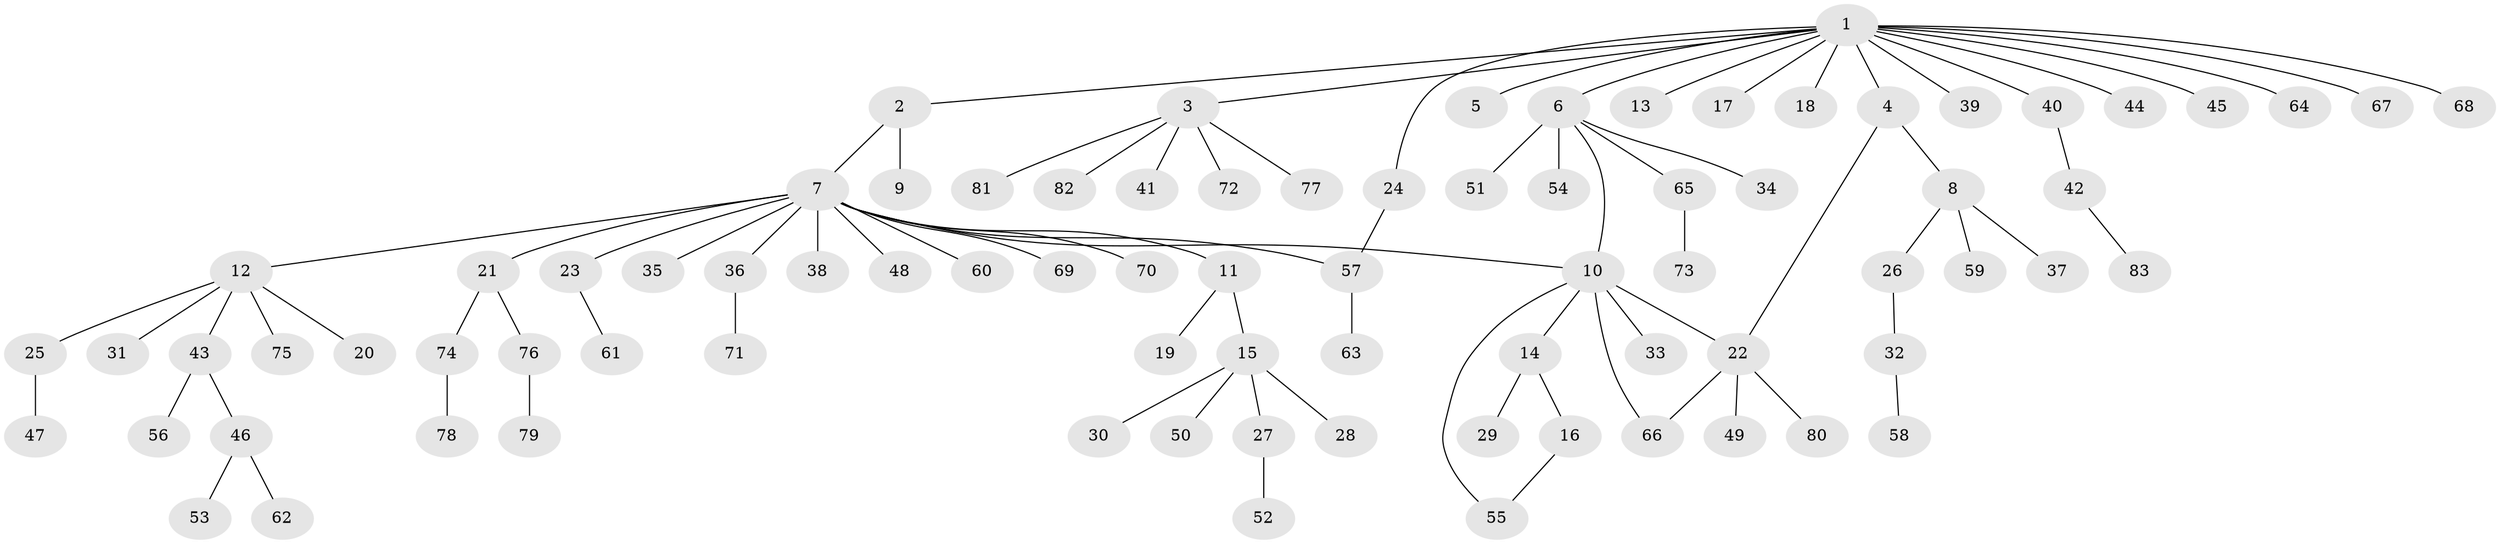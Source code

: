 // coarse degree distribution, {16: 0.02040816326530612, 3: 0.061224489795918366, 6: 0.04081632653061224, 1: 0.7142857142857143, 14: 0.02040816326530612, 4: 0.04081632653061224, 2: 0.10204081632653061}
// Generated by graph-tools (version 1.1) at 2025/18/03/04/25 18:18:13]
// undirected, 83 vertices, 87 edges
graph export_dot {
graph [start="1"]
  node [color=gray90,style=filled];
  1;
  2;
  3;
  4;
  5;
  6;
  7;
  8;
  9;
  10;
  11;
  12;
  13;
  14;
  15;
  16;
  17;
  18;
  19;
  20;
  21;
  22;
  23;
  24;
  25;
  26;
  27;
  28;
  29;
  30;
  31;
  32;
  33;
  34;
  35;
  36;
  37;
  38;
  39;
  40;
  41;
  42;
  43;
  44;
  45;
  46;
  47;
  48;
  49;
  50;
  51;
  52;
  53;
  54;
  55;
  56;
  57;
  58;
  59;
  60;
  61;
  62;
  63;
  64;
  65;
  66;
  67;
  68;
  69;
  70;
  71;
  72;
  73;
  74;
  75;
  76;
  77;
  78;
  79;
  80;
  81;
  82;
  83;
  1 -- 2;
  1 -- 3;
  1 -- 4;
  1 -- 5;
  1 -- 6;
  1 -- 13;
  1 -- 17;
  1 -- 18;
  1 -- 24;
  1 -- 39;
  1 -- 40;
  1 -- 44;
  1 -- 45;
  1 -- 64;
  1 -- 67;
  1 -- 68;
  2 -- 7;
  2 -- 9;
  3 -- 41;
  3 -- 72;
  3 -- 77;
  3 -- 81;
  3 -- 82;
  4 -- 8;
  4 -- 22;
  6 -- 10;
  6 -- 34;
  6 -- 51;
  6 -- 54;
  6 -- 65;
  7 -- 10;
  7 -- 11;
  7 -- 12;
  7 -- 21;
  7 -- 23;
  7 -- 35;
  7 -- 36;
  7 -- 38;
  7 -- 48;
  7 -- 57;
  7 -- 60;
  7 -- 69;
  7 -- 70;
  8 -- 26;
  8 -- 37;
  8 -- 59;
  10 -- 14;
  10 -- 22;
  10 -- 33;
  10 -- 55;
  10 -- 66;
  11 -- 15;
  11 -- 19;
  12 -- 20;
  12 -- 25;
  12 -- 31;
  12 -- 43;
  12 -- 75;
  14 -- 16;
  14 -- 29;
  15 -- 27;
  15 -- 28;
  15 -- 30;
  15 -- 50;
  16 -- 55;
  21 -- 74;
  21 -- 76;
  22 -- 49;
  22 -- 66;
  22 -- 80;
  23 -- 61;
  24 -- 57;
  25 -- 47;
  26 -- 32;
  27 -- 52;
  32 -- 58;
  36 -- 71;
  40 -- 42;
  42 -- 83;
  43 -- 46;
  43 -- 56;
  46 -- 53;
  46 -- 62;
  57 -- 63;
  65 -- 73;
  74 -- 78;
  76 -- 79;
}
